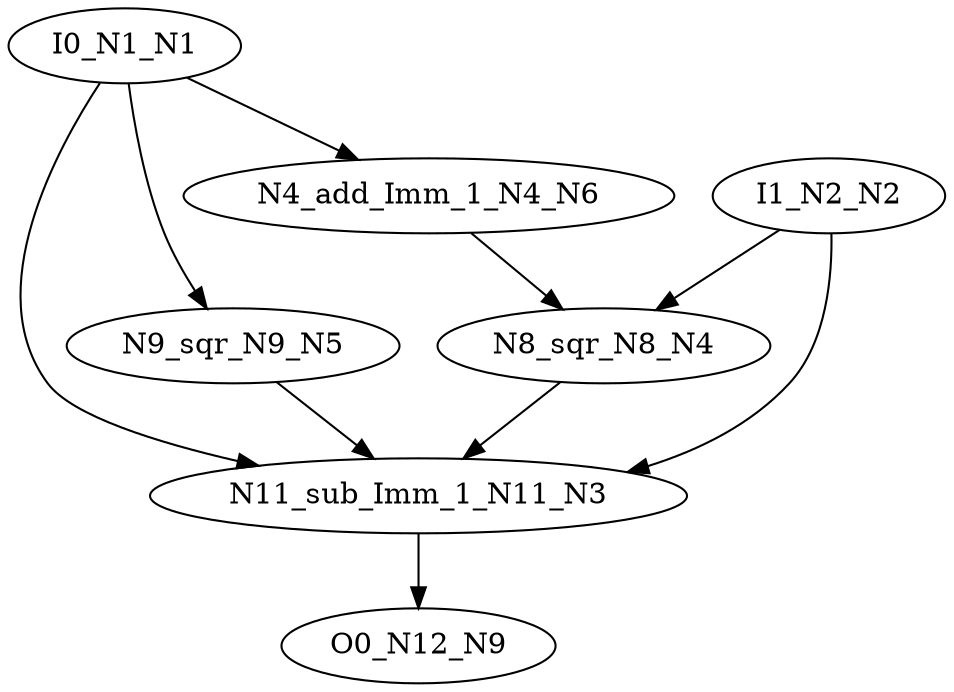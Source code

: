 digraph graphname {
N9 [color="black", ntype="outvar", label="O0_N12_N9"];
N1 [color="black", ntype="invar", label="I0_N1_N1"];
N2 [color="black", ntype="invar", label="I1_N2_N2"];
N3 [color="black", ntype="operation", label="N11_sub_Imm_1_N11_N3"];
N4 [color="black", ntype="operation", label="N8_sqr_N8_N4"];
N5 [color="black", ntype="operation", label="N9_sqr_N9_N5"];
N6 [color="black", ntype="operation", label="N4_add_Imm_1_N4_N6"];
N1 -> N5;
N1 -> N6;
N1 -> N3;
N2 -> N4;
N2 -> N3;
N3 -> N9;
N4 -> N3;
N5 -> N3;
N6 -> N4;
}

